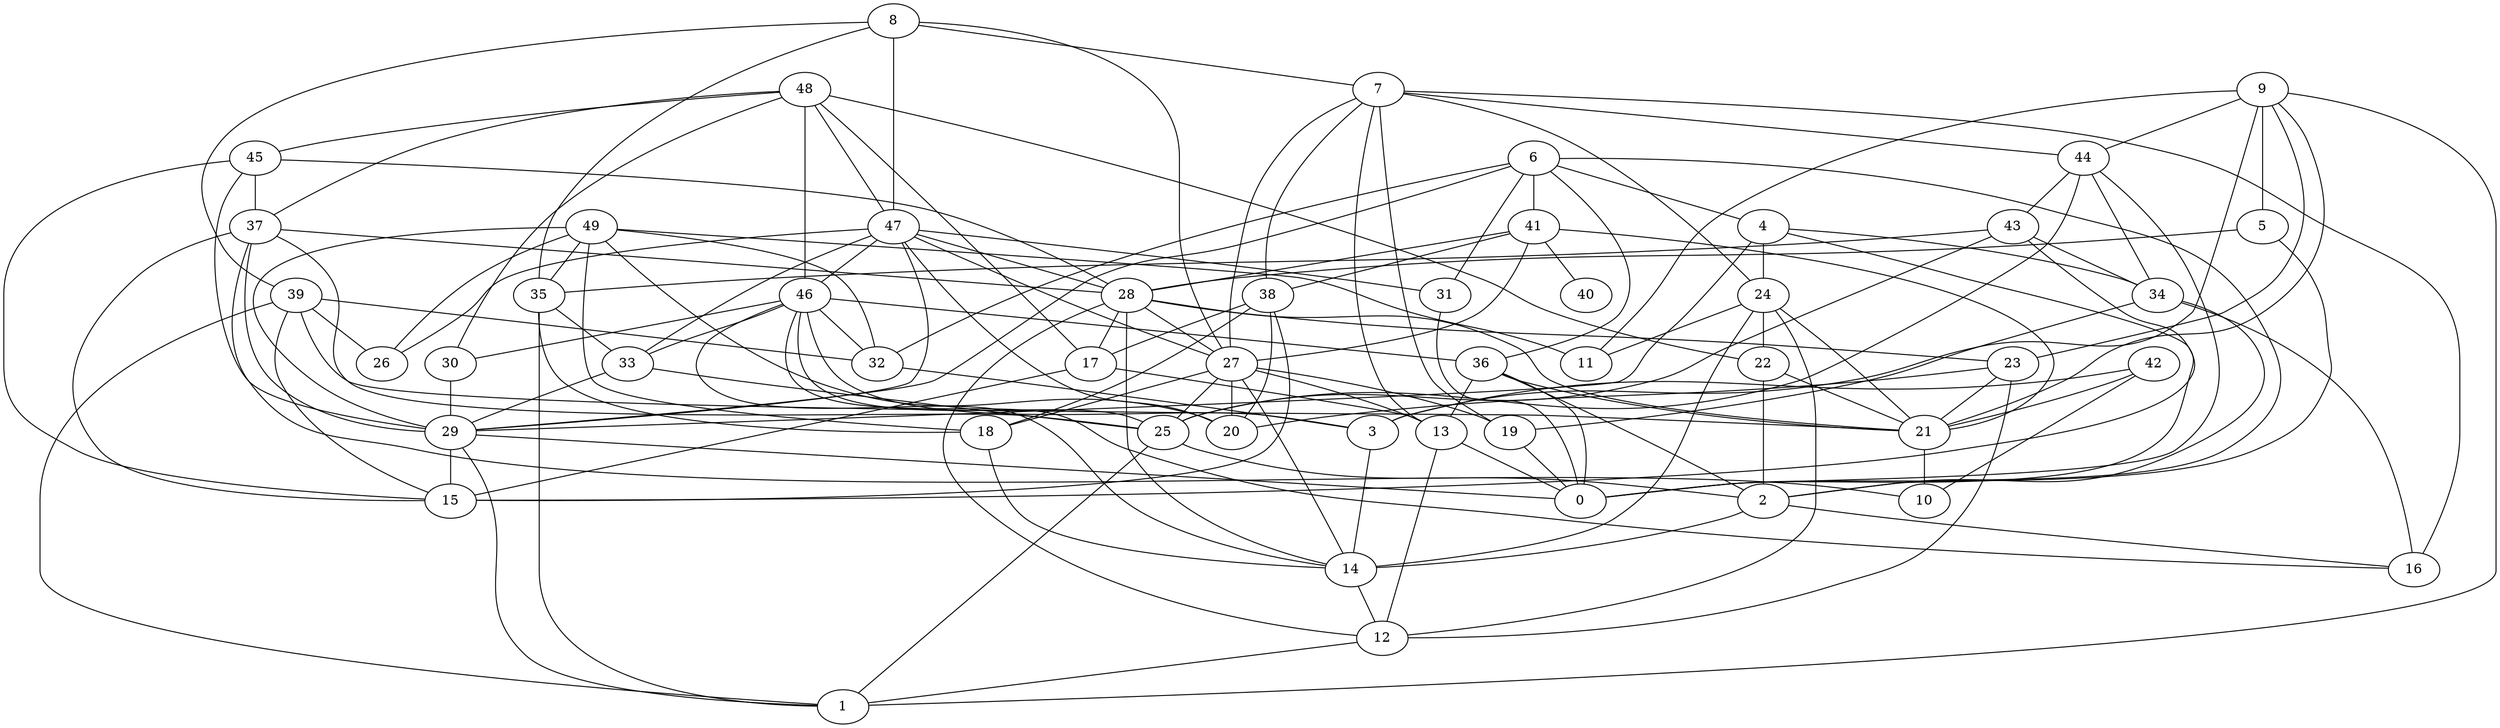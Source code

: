 digraph GG_graph {

subgraph G_graph {
edge [color = black]
"43" -> "15" [dir = none]
"8" -> "27" [dir = none]
"9" -> "44" [dir = none]
"48" -> "37" [dir = none]
"7" -> "27" [dir = none]
"7" -> "24" [dir = none]
"38" -> "20" [dir = none]
"39" -> "1" [dir = none]
"18" -> "14" [dir = none]
"5" -> "28" [dir = none]
"37" -> "10" [dir = none]
"37" -> "25" [dir = none]
"37" -> "28" [dir = none]
"32" -> "3" [dir = none]
"36" -> "21" [dir = none]
"36" -> "2" [dir = none]
"36" -> "13" [dir = none]
"36" -> "0" [dir = none]
"46" -> "14" [dir = none]
"46" -> "36" [dir = none]
"46" -> "32" [dir = none]
"47" -> "26" [dir = none]
"47" -> "29" [dir = none]
"47" -> "31" [dir = none]
"47" -> "28" [dir = none]
"47" -> "46" [dir = none]
"35" -> "33" [dir = none]
"35" -> "1" [dir = none]
"44" -> "34" [dir = none]
"44" -> "0" [dir = none]
"42" -> "3" [dir = none]
"49" -> "11" [dir = none]
"49" -> "20" [dir = none]
"49" -> "35" [dir = none]
"49" -> "18" [dir = none]
"2" -> "16" [dir = none]
"23" -> "21" [dir = none]
"24" -> "22" [dir = none]
"24" -> "14" [dir = none]
"45" -> "15" [dir = none]
"45" -> "29" [dir = none]
"30" -> "29" [dir = none]
"6" -> "2" [dir = none]
"14" -> "12" [dir = none]
"34" -> "19" [dir = none]
"28" -> "17" [dir = none]
"41" -> "40" [dir = none]
"41" -> "21" [dir = none]
"4" -> "24" [dir = none]
"7" -> "19" [dir = none]
"17" -> "13" [dir = none]
"38" -> "18" [dir = none]
"8" -> "7" [dir = none]
"45" -> "28" [dir = none]
"6" -> "29" [dir = none]
"27" -> "20" [dir = none]
"27" -> "13" [dir = none]
"19" -> "0" [dir = none]
"23" -> "20" [dir = none]
"6" -> "31" [dir = none]
"47" -> "20" [dir = none]
"21" -> "10" [dir = none]
"48" -> "46" [dir = none]
"22" -> "21" [dir = none]
"39" -> "32" [dir = none]
"25" -> "2" [dir = none]
"4" -> "29" [dir = none]
"46" -> "16" [dir = none]
"41" -> "27" [dir = none]
"34" -> "2" [dir = none]
"29" -> "1" [dir = none]
"46" -> "30" [dir = none]
"46" -> "25" [dir = none]
"2" -> "14" [dir = none]
"47" -> "33" [dir = none]
"39" -> "21" [dir = none]
"29" -> "15" [dir = none]
"28" -> "23" [dir = none]
"8" -> "35" [dir = none]
"7" -> "38" [dir = none]
"45" -> "37" [dir = none]
"6" -> "36" [dir = none]
"41" -> "38" [dir = none]
"46" -> "33" [dir = none]
"6" -> "4" [dir = none]
"9" -> "21" [dir = none]
"7" -> "13" [dir = none]
"9" -> "11" [dir = none]
"46" -> "3" [dir = none]
"48" -> "22" [dir = none]
"38" -> "17" [dir = none]
"8" -> "39" [dir = none]
"7" -> "44" [dir = none]
"13" -> "0" [dir = none]
"49" -> "32" [dir = none]
"48" -> "45" [dir = none]
"12" -> "1" [dir = none]
"5" -> "0" [dir = none]
"6" -> "41" [dir = none]
"39" -> "15" [dir = none]
"9" -> "5" [dir = none]
"33" -> "29" [dir = none]
"37" -> "15" [dir = none]
"49" -> "29" [dir = none]
"44" -> "43" [dir = none]
"49" -> "26" [dir = none]
"48" -> "47" [dir = none]
"35" -> "18" [dir = none]
"17" -> "15" [dir = none]
"24" -> "21" [dir = none]
"9" -> "23" [dir = none]
"31" -> "0" [dir = none]
"3" -> "14" [dir = none]
"9" -> "1" [dir = none]
"6" -> "32" [dir = none]
"27" -> "14" [dir = none]
"28" -> "21" [dir = none]
"9" -> "3" [dir = none]
"48" -> "17" [dir = none]
"33" -> "25" [dir = none]
"48" -> "30" [dir = none]
"43" -> "35" [dir = none]
"24" -> "11" [dir = none]
"7" -> "16" [dir = none]
"44" -> "25" [dir = none]
"27" -> "18" [dir = none]
"34" -> "16" [dir = none]
"39" -> "26" [dir = none]
"8" -> "47" [dir = none]
"22" -> "2" [dir = none]
"42" -> "21" [dir = none]
"47" -> "27" [dir = none]
"28" -> "14" [dir = none]
"28" -> "12" [dir = none]
"42" -> "10" [dir = none]
"27" -> "19" [dir = none]
"41" -> "28" [dir = none]
"25" -> "1" [dir = none]
"27" -> "25" [dir = none]
"38" -> "15" [dir = none]
"43" -> "34" [dir = none]
"23" -> "12" [dir = none]
"29" -> "0" [dir = none]
"28" -> "27" [dir = none]
"4" -> "34" [dir = none]
"4" -> "0" [dir = none]
"13" -> "12" [dir = none]
"37" -> "29" [dir = none]
"43" -> "25" [dir = none]
"24" -> "12" [dir = none]
}

}

